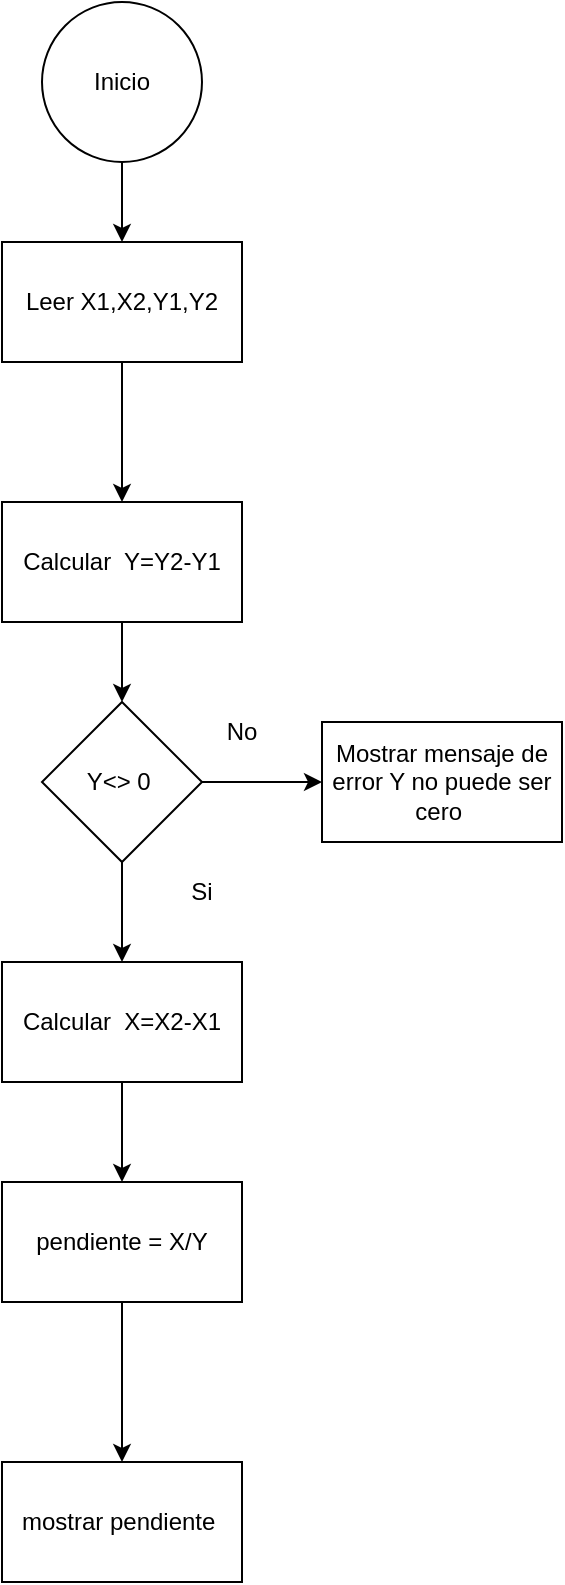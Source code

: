<mxfile version="24.7.16">
  <diagram name="Page-1" id="pgbXk4H3pnyw2PNefUh2">
    <mxGraphModel dx="794" dy="412" grid="1" gridSize="10" guides="1" tooltips="1" connect="1" arrows="1" fold="1" page="1" pageScale="1" pageWidth="827" pageHeight="1169" math="0" shadow="0">
      <root>
        <mxCell id="0" />
        <mxCell id="1" parent="0" />
        <mxCell id="SZJOYQUlrXLaByPK2gH0-3" value="" style="edgeStyle=orthogonalEdgeStyle;rounded=0;orthogonalLoop=1;jettySize=auto;html=1;" edge="1" parent="1" source="SZJOYQUlrXLaByPK2gH0-1" target="SZJOYQUlrXLaByPK2gH0-2">
          <mxGeometry relative="1" as="geometry" />
        </mxCell>
        <mxCell id="SZJOYQUlrXLaByPK2gH0-1" value="Inicio" style="ellipse;whiteSpace=wrap;html=1;aspect=fixed;" vertex="1" parent="1">
          <mxGeometry x="370" y="180" width="80" height="80" as="geometry" />
        </mxCell>
        <mxCell id="SZJOYQUlrXLaByPK2gH0-5" value="" style="edgeStyle=orthogonalEdgeStyle;rounded=0;orthogonalLoop=1;jettySize=auto;html=1;" edge="1" parent="1" source="SZJOYQUlrXLaByPK2gH0-2" target="SZJOYQUlrXLaByPK2gH0-8">
          <mxGeometry relative="1" as="geometry">
            <mxPoint x="410" y="410" as="targetPoint" />
          </mxGeometry>
        </mxCell>
        <mxCell id="SZJOYQUlrXLaByPK2gH0-2" value="Leer X1,X2,Y1,Y2" style="whiteSpace=wrap;html=1;" vertex="1" parent="1">
          <mxGeometry x="350" y="300" width="120" height="60" as="geometry" />
        </mxCell>
        <mxCell id="SZJOYQUlrXLaByPK2gH0-11" value="" style="edgeStyle=orthogonalEdgeStyle;rounded=0;orthogonalLoop=1;jettySize=auto;html=1;" edge="1" parent="1" source="SZJOYQUlrXLaByPK2gH0-7" target="SZJOYQUlrXLaByPK2gH0-10">
          <mxGeometry relative="1" as="geometry" />
        </mxCell>
        <mxCell id="SZJOYQUlrXLaByPK2gH0-15" value="" style="edgeStyle=orthogonalEdgeStyle;rounded=0;orthogonalLoop=1;jettySize=auto;html=1;" edge="1" parent="1" source="SZJOYQUlrXLaByPK2gH0-7" target="SZJOYQUlrXLaByPK2gH0-14">
          <mxGeometry relative="1" as="geometry" />
        </mxCell>
        <mxCell id="SZJOYQUlrXLaByPK2gH0-7" value="Y&amp;lt;&amp;gt; 0&amp;nbsp;" style="rhombus;whiteSpace=wrap;html=1;" vertex="1" parent="1">
          <mxGeometry x="370" y="530" width="80" height="80" as="geometry" />
        </mxCell>
        <mxCell id="SZJOYQUlrXLaByPK2gH0-9" value="" style="edgeStyle=orthogonalEdgeStyle;rounded=0;orthogonalLoop=1;jettySize=auto;html=1;" edge="1" parent="1" source="SZJOYQUlrXLaByPK2gH0-8" target="SZJOYQUlrXLaByPK2gH0-7">
          <mxGeometry relative="1" as="geometry" />
        </mxCell>
        <mxCell id="SZJOYQUlrXLaByPK2gH0-8" value="Calcular&amp;nbsp; Y=Y2-Y1" style="rounded=0;whiteSpace=wrap;html=1;" vertex="1" parent="1">
          <mxGeometry x="350" y="430" width="120" height="60" as="geometry" />
        </mxCell>
        <mxCell id="SZJOYQUlrXLaByPK2gH0-13" value="" style="edgeStyle=orthogonalEdgeStyle;rounded=0;orthogonalLoop=1;jettySize=auto;html=1;" edge="1" parent="1" source="SZJOYQUlrXLaByPK2gH0-10" target="SZJOYQUlrXLaByPK2gH0-12">
          <mxGeometry relative="1" as="geometry" />
        </mxCell>
        <mxCell id="SZJOYQUlrXLaByPK2gH0-10" value="Calcular&amp;nbsp; X=X2-X1" style="whiteSpace=wrap;html=1;" vertex="1" parent="1">
          <mxGeometry x="350" y="660" width="120" height="60" as="geometry" />
        </mxCell>
        <mxCell id="SZJOYQUlrXLaByPK2gH0-19" value="" style="edgeStyle=orthogonalEdgeStyle;rounded=0;orthogonalLoop=1;jettySize=auto;html=1;" edge="1" parent="1" source="SZJOYQUlrXLaByPK2gH0-12" target="SZJOYQUlrXLaByPK2gH0-18">
          <mxGeometry relative="1" as="geometry" />
        </mxCell>
        <mxCell id="SZJOYQUlrXLaByPK2gH0-12" value="pendiente = X/Y" style="whiteSpace=wrap;html=1;" vertex="1" parent="1">
          <mxGeometry x="350" y="770" width="120" height="60" as="geometry" />
        </mxCell>
        <mxCell id="SZJOYQUlrXLaByPK2gH0-14" value="Mostrar mensaje de error Y no puede ser cero&amp;nbsp;" style="whiteSpace=wrap;html=1;" vertex="1" parent="1">
          <mxGeometry x="510" y="540" width="120" height="60" as="geometry" />
        </mxCell>
        <mxCell id="SZJOYQUlrXLaByPK2gH0-16" value="No" style="text;html=1;align=center;verticalAlign=middle;whiteSpace=wrap;rounded=0;" vertex="1" parent="1">
          <mxGeometry x="440" y="530" width="60" height="30" as="geometry" />
        </mxCell>
        <mxCell id="SZJOYQUlrXLaByPK2gH0-17" value="Si" style="text;html=1;align=center;verticalAlign=middle;whiteSpace=wrap;rounded=0;" vertex="1" parent="1">
          <mxGeometry x="420" y="610" width="60" height="30" as="geometry" />
        </mxCell>
        <mxCell id="SZJOYQUlrXLaByPK2gH0-18" value="mostrar pendiente&amp;nbsp;" style="whiteSpace=wrap;html=1;" vertex="1" parent="1">
          <mxGeometry x="350" y="910" width="120" height="60" as="geometry" />
        </mxCell>
      </root>
    </mxGraphModel>
  </diagram>
</mxfile>
